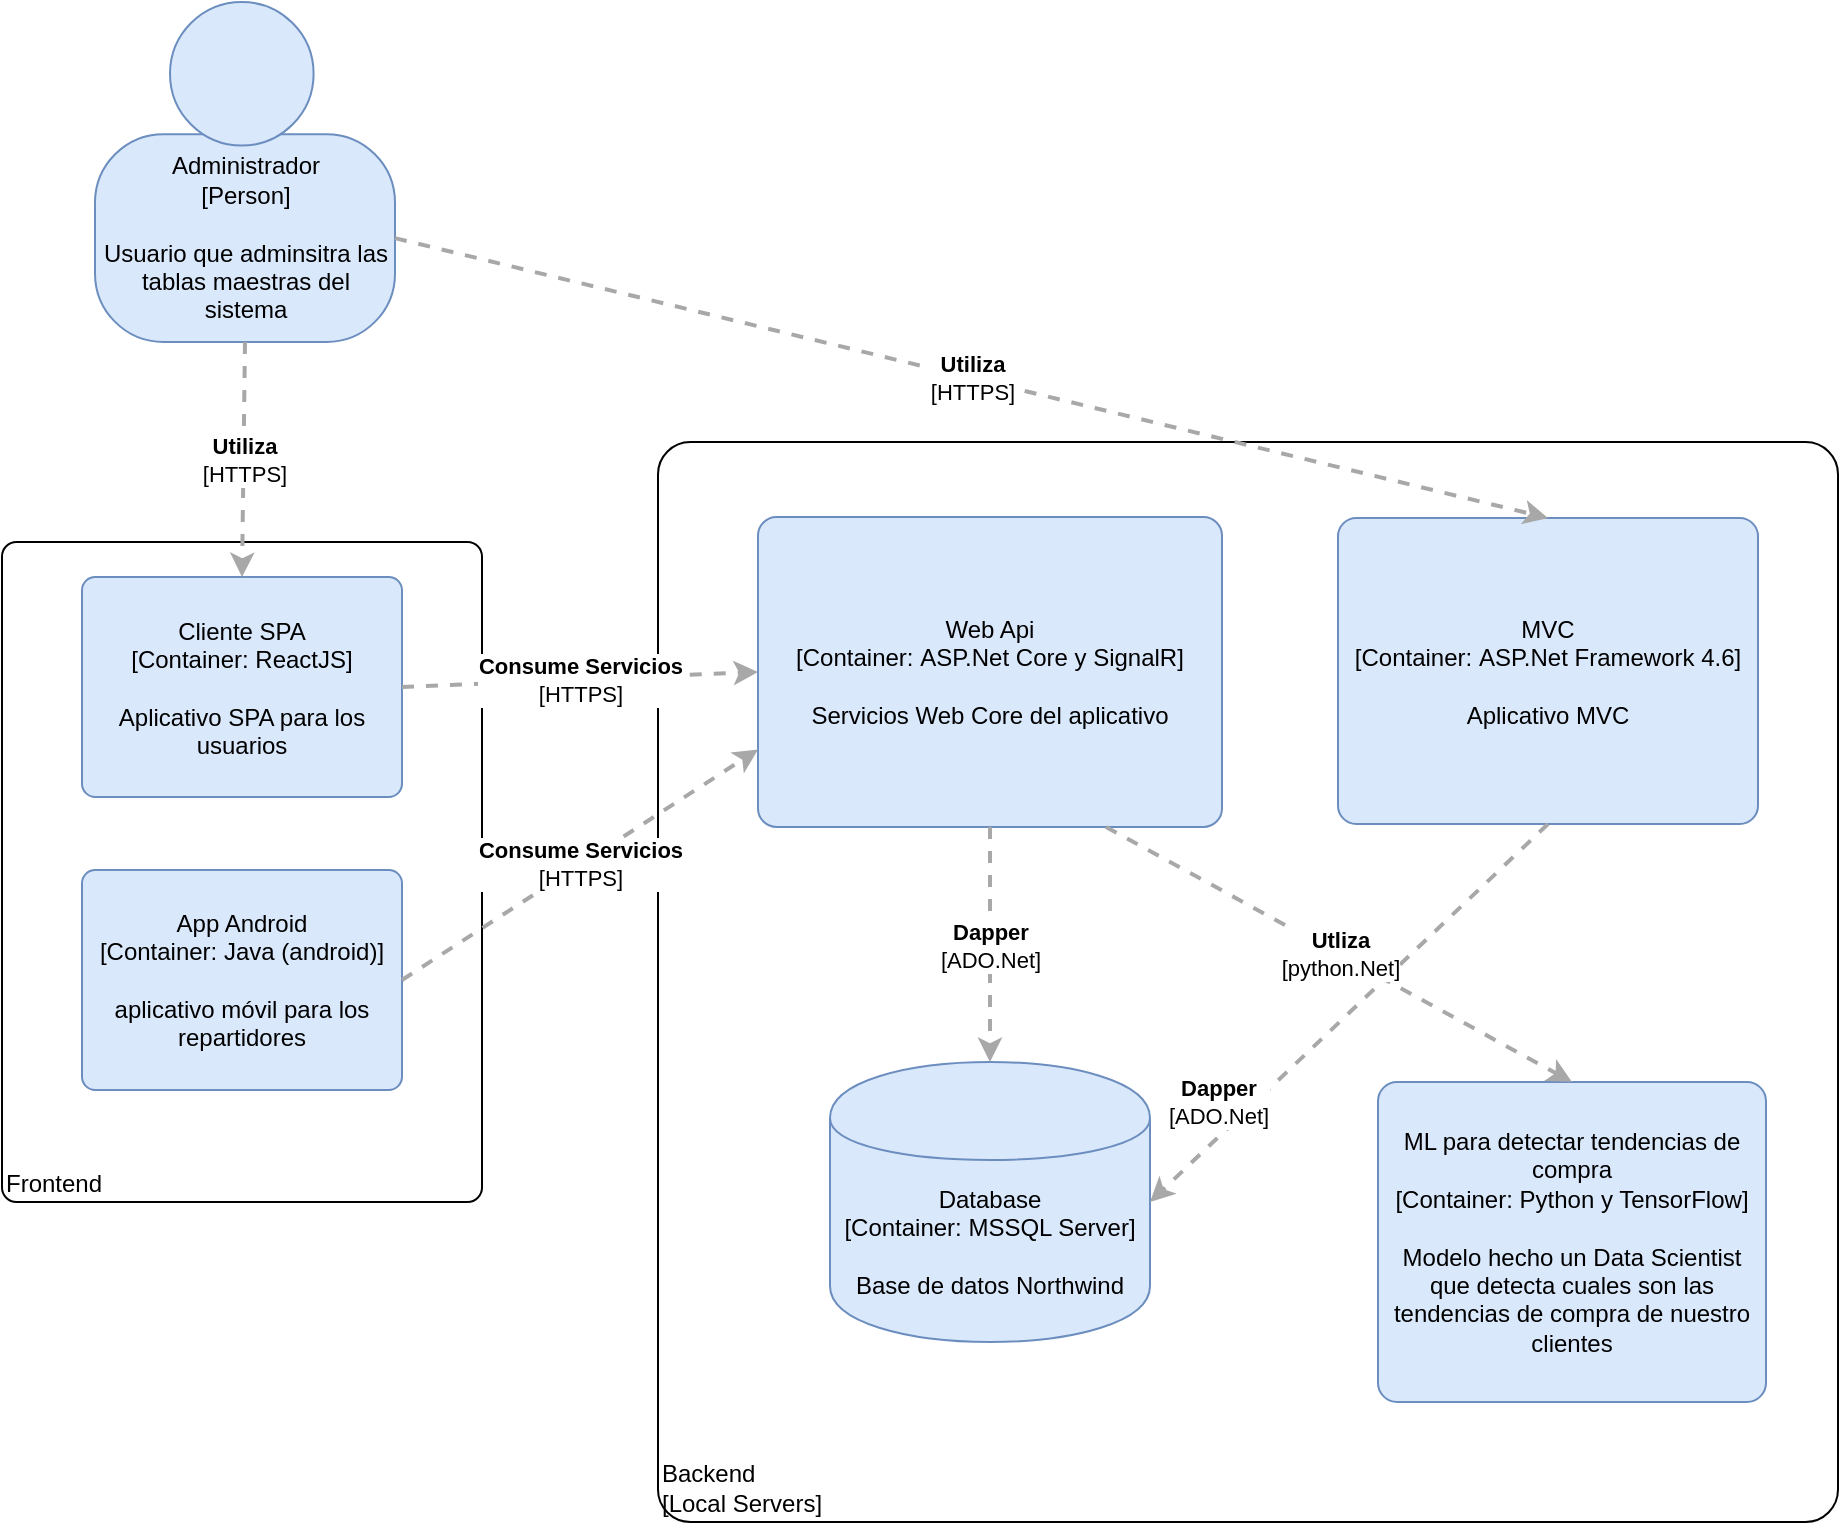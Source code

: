 <mxfile version="11.2.8" type="device" pages="1"><diagram id="quvAninAePFrSUMKDztV" name="Page-1"><mxGraphModel dx="1008" dy="724" grid="1" gridSize="10" guides="1" tooltips="1" connect="1" arrows="1" fold="1" page="1" pageScale="1" pageWidth="827" pageHeight="1169" math="0" shadow="0"><root><mxCell id="0"/><mxCell id="1" parent="0"/><object label="&lt;div style=&quot;text-align: left&quot;&gt;&lt;span&gt;Frontend&lt;/span&gt;&lt;/div&gt;" placeholders="1" c4Name="hostname" c4Type="DeploymentNode" c4OperationSystem="operationSystem" c4ScalingFactor="scalingFactor" id="160eRZ4c9xc2lAfXYjoV-10"><mxCell style="rounded=1;whiteSpace=wrap;html=1;labelBackgroundColor=none;fillColor=#ffffff;fontColor=#000000;align=left;arcSize=3;strokeColor=#000000;verticalAlign=bottom;" vertex="1" parent="1"><mxGeometry x="32" y="310" width="240" height="330" as="geometry"/><C4DeploymentNode as="c4"/></mxCell></object><object label="&lt;div style=&quot;text-align: left&quot;&gt;Backend&lt;/div&gt;&lt;div style=&quot;text-align: left&quot;&gt;[Local Servers]&lt;/div&gt;" placeholders="1" c4Name="hostname" c4Type="DeploymentNode" c4OperationSystem="operationSystem" c4ScalingFactor="scalingFactor" id="160eRZ4c9xc2lAfXYjoV-9"><mxCell style="rounded=1;whiteSpace=wrap;html=1;labelBackgroundColor=none;fillColor=#ffffff;fontColor=#000000;align=left;arcSize=3;strokeColor=#000000;verticalAlign=bottom;" vertex="1" parent="1"><mxGeometry x="360" y="260" width="590" height="540" as="geometry"/><C4DeploymentNode as="c4"/></mxCell></object><mxCell id="160eRZ4c9xc2lAfXYjoV-1" value="" style="group;rounded=0;labelBackgroundColor=none;fillColor=none;fontColor=#000000;align=center;html=1;" vertex="1" connectable="0" parent="1"><mxGeometry x="78.5" y="40" width="150" height="170" as="geometry"/><C4Person as="c4"/></mxCell><object label="Administrador&lt;div&gt;[Person]&lt;/div&gt;&lt;div&gt;&lt;br&gt;&lt;/div&gt;&lt;div&gt;Usuario que adminsitra las tablas maestras del sistema" placeholders="1" c4Name="Administrador" c4Type="body" c4Description="Usuario que adminsitra las tablas maestras del sistema" id="160eRZ4c9xc2lAfXYjoV-2"><mxCell style="rounded=1;whiteSpace=wrap;html=1;labelBackgroundColor=none;fillColor=#dae8fc;fontColor=#000000;align=center;arcSize=33;strokeColor=#6c8ebf;" vertex="1" parent="160eRZ4c9xc2lAfXYjoV-1"><mxGeometry y="66.111" width="150" height="103.889" as="geometry"/><C4Person as="c4"/></mxCell></object><mxCell id="160eRZ4c9xc2lAfXYjoV-3" value="" style="ellipse;whiteSpace=wrap;html=1;aspect=fixed;rounded=0;labelBackgroundColor=none;fillColor=#dae8fc;fontSize=12;fontColor=#000000;align=center;strokeColor=#6c8ebf;" vertex="1" parent="160eRZ4c9xc2lAfXYjoV-1"><mxGeometry x="37.5" width="71.795" height="71.795" as="geometry"/><C4Person as="c4"/></mxCell><object label="&lt;span&gt;Web Api&lt;/span&gt;&lt;div&gt;[Container:&amp;nbsp;&lt;span&gt;ASP.Net Core y SignalR&lt;/span&gt;&lt;span&gt;]&lt;/span&gt;&lt;/div&gt;&lt;div&gt;&lt;br&gt;&lt;/div&gt;&lt;div&gt;Servicios Web Core del aplicativo&lt;/div&gt;" placeholders="1" c4Name="Web Api" c4Type="Container" c4Technology="ASP.Net Core y SignalR" c4Description="Servicios Web Core del aplicativo" id="160eRZ4c9xc2lAfXYjoV-4"><mxCell style="rounded=1;whiteSpace=wrap;html=1;labelBackgroundColor=none;fillColor=#dae8fc;fontColor=#000000;align=center;arcSize=6;strokeColor=#6c8ebf;" vertex="1" parent="1"><mxGeometry x="410" y="297.5" width="232" height="155" as="geometry"/><C4Container as="c4"/></mxCell></object><object label="&lt;span&gt;Cliente SPA&lt;/span&gt;&lt;div&gt;[Container:&amp;nbsp;&lt;span&gt;ReactJS&lt;/span&gt;&lt;span&gt;]&lt;/span&gt;&lt;/div&gt;&lt;div&gt;&lt;br&gt;&lt;/div&gt;&lt;div&gt;Aplicativo SPA para los usuarios&lt;/div&gt;" placeholders="1" c4Name="Cliente SPA" c4Type="Container" c4Technology="ReactJS" c4Description="Aplicativo SPA para los usuarios" id="160eRZ4c9xc2lAfXYjoV-5"><mxCell style="rounded=1;whiteSpace=wrap;html=1;labelBackgroundColor=none;fillColor=#dae8fc;fontColor=#000000;align=center;arcSize=6;strokeColor=#6c8ebf;" vertex="1" parent="1"><mxGeometry x="72" y="327.5" width="160" height="110" as="geometry"/><C4Container as="c4"/></mxCell></object><object label="&lt;span&gt;Database&lt;/span&gt;&lt;div&gt;[Container:&amp;nbsp;MSSQL Server]&lt;/div&gt;&lt;div&gt;&lt;br&gt;&lt;/div&gt;&lt;div&gt;Base de datos Northwind&lt;/div&gt;" placeholders="1" c4Type="Database" c4Technology="MSSQL Server" c4Description="Base de datos Northwind" id="160eRZ4c9xc2lAfXYjoV-7"><mxCell style="shape=cylinder;whiteSpace=wrap;html=1;boundedLbl=1;rounded=0;labelBackgroundColor=none;fillColor=#dae8fc;fontSize=12;fontColor=#000000;align=center;strokeColor=#6c8ebf;" vertex="1" parent="1"><mxGeometry x="446" y="570" width="160" height="140" as="geometry"/><C4Database as="c4"/></mxCell></object><object label="&lt;div style=&quot;text-align: left&quot;&gt;&lt;div style=&quot;text-align: center&quot;&gt;&lt;b&gt;Consume Servicios&lt;/b&gt;&lt;/div&gt;&lt;div style=&quot;text-align: center&quot;&gt;[HTTPS]&lt;/div&gt;&lt;/div&gt;" c4Type="Relationship" c4Description="Consume Servicios" c4Technology="HTTPS" id="160eRZ4c9xc2lAfXYjoV-11"><mxCell style="edgeStyle=none;rounded=0;html=1;entryX=0;entryY=0.5;jettySize=auto;orthogonalLoop=1;strokeColor=#A8A8A8;strokeWidth=2;fontColor=#000000;jumpStyle=none;dashed=1;exitX=1;exitY=0.5;exitDx=0;exitDy=0;entryDx=0;entryDy=0;" edge="1" parent="1" source="160eRZ4c9xc2lAfXYjoV-5" target="160eRZ4c9xc2lAfXYjoV-4"><mxGeometry width="160" relative="1" as="geometry"><mxPoint x="239.5" y="382" as="sourcePoint"/><mxPoint x="399.5" y="382" as="targetPoint"/></mxGeometry><C4Relationship as="c4"/></mxCell></object><object label="&lt;div style=&quot;text-align: left&quot;&gt;&lt;div style=&quot;text-align: center&quot;&gt;&lt;b&gt;Dapper&lt;/b&gt;&lt;/div&gt;&lt;div style=&quot;text-align: center&quot;&gt;[ADO.Net]&lt;/div&gt;&lt;/div&gt;" c4Type="Relationship" c4Description="Dapper" c4Technology="ADO.Net" id="160eRZ4c9xc2lAfXYjoV-12"><mxCell style="edgeStyle=none;rounded=0;html=1;entryX=0.5;entryY=0;jettySize=auto;orthogonalLoop=1;strokeColor=#A8A8A8;strokeWidth=2;fontColor=#000000;jumpStyle=none;dashed=1;exitX=0.5;exitY=1;exitDx=0;exitDy=0;entryDx=0;entryDy=0;" edge="1" parent="1" source="160eRZ4c9xc2lAfXYjoV-4" target="160eRZ4c9xc2lAfXYjoV-7"><mxGeometry width="160" relative="1" as="geometry"><mxPoint x="440" y="470" as="sourcePoint"/><mxPoint x="220" y="660" as="targetPoint"/></mxGeometry><C4Relationship as="c4"/></mxCell></object><object label="&lt;div style=&quot;text-align: left&quot;&gt;&lt;div style=&quot;text-align: center&quot;&gt;&lt;b&gt;Utiliza&lt;/b&gt;&lt;/div&gt;&lt;div style=&quot;text-align: center&quot;&gt;[HTTPS]&lt;/div&gt;&lt;/div&gt;" c4Type="Relationship" c4Description="Utiliza" c4Technology="HTTPS" id="160eRZ4c9xc2lAfXYjoV-13"><mxCell style="edgeStyle=none;rounded=0;html=1;entryX=0.5;entryY=0;jettySize=auto;orthogonalLoop=1;strokeColor=#A8A8A8;strokeWidth=2;fontColor=#000000;jumpStyle=none;dashed=1;exitX=0.5;exitY=1;exitDx=0;exitDy=0;entryDx=0;entryDy=0;" edge="1" parent="1" source="160eRZ4c9xc2lAfXYjoV-2" target="160eRZ4c9xc2lAfXYjoV-5"><mxGeometry width="160" relative="1" as="geometry"><mxPoint x="210" y="240" as="sourcePoint"/><mxPoint x="370" y="240" as="targetPoint"/></mxGeometry><C4Relationship as="c4"/></mxCell></object><object label="&lt;span&gt;MVC&lt;/span&gt;&lt;div&gt;[Container:&amp;nbsp;&lt;span&gt;ASP.Net Framework 4.6&lt;/span&gt;&lt;span&gt;]&lt;/span&gt;&lt;/div&gt;&lt;div&gt;&lt;br&gt;&lt;/div&gt;&lt;div&gt;Aplicativo MVC&lt;/div&gt;" placeholders="1" c4Name="MVC" c4Type="Container" c4Technology="ASP.Net Framework 4.6" c4Description="Aplicativo MVC" id="160eRZ4c9xc2lAfXYjoV-14"><mxCell style="rounded=1;whiteSpace=wrap;html=1;labelBackgroundColor=none;fillColor=#dae8fc;fontColor=#000000;align=center;arcSize=6;strokeColor=#6c8ebf;" vertex="1" parent="1"><mxGeometry x="700" y="298" width="210" height="153" as="geometry"/><C4Container as="c4"/></mxCell></object><object label="&lt;div style=&quot;text-align: left&quot;&gt;&lt;div style=&quot;text-align: center&quot;&gt;&lt;b&gt;Dapper&lt;/b&gt;&lt;/div&gt;&lt;div style=&quot;text-align: center&quot;&gt;[ADO.Net]&lt;/div&gt;&lt;/div&gt;" c4Type="Relationship" c4Description="Dapper" c4Technology="ADO.Net" id="160eRZ4c9xc2lAfXYjoV-15"><mxCell style="edgeStyle=none;rounded=0;html=1;entryX=1;entryY=0.5;jettySize=auto;orthogonalLoop=1;strokeColor=#A8A8A8;strokeWidth=2;fontColor=#000000;jumpStyle=none;dashed=1;exitX=0.5;exitY=1;exitDx=0;exitDy=0;entryDx=0;entryDy=0;" edge="1" parent="1" source="160eRZ4c9xc2lAfXYjoV-14" target="160eRZ4c9xc2lAfXYjoV-7"><mxGeometry x="0.569" y="-13" width="160" relative="1" as="geometry"><mxPoint x="30" y="790" as="sourcePoint"/><mxPoint x="190" y="790" as="targetPoint"/><mxPoint as="offset"/></mxGeometry><C4Relationship as="c4"/></mxCell></object><object label="&lt;div style=&quot;text-align: left&quot;&gt;&lt;div style=&quot;text-align: center&quot;&gt;&lt;b&gt;Utiliza&lt;/b&gt;&lt;/div&gt;&lt;div style=&quot;text-align: center&quot;&gt;[HTTPS]&lt;/div&gt;&lt;/div&gt;" c4Type="Relationship" c4Description="Utiliza" c4Technology="HTTPS" id="160eRZ4c9xc2lAfXYjoV-16"><mxCell style="edgeStyle=none;rounded=0;html=1;entryX=0.5;entryY=0;jettySize=auto;orthogonalLoop=1;strokeColor=#A8A8A8;strokeWidth=2;fontColor=#000000;jumpStyle=none;dashed=1;exitX=1;exitY=0.5;exitDx=0;exitDy=0;entryDx=0;entryDy=0;" edge="1" parent="1" source="160eRZ4c9xc2lAfXYjoV-2" target="160eRZ4c9xc2lAfXYjoV-14"><mxGeometry width="160" relative="1" as="geometry"><mxPoint x="320" y="150" as="sourcePoint"/><mxPoint x="480" y="150" as="targetPoint"/></mxGeometry><C4Relationship as="c4"/></mxCell></object><object label="&lt;span&gt;App Android&lt;/span&gt;&lt;div&gt;[Container:&amp;nbsp;&lt;span&gt;Java (android)&lt;/span&gt;&lt;span&gt;]&lt;/span&gt;&lt;/div&gt;&lt;div&gt;&lt;br&gt;&lt;/div&gt;&lt;div&gt;aplicativo móvil para los repartidores&lt;/div&gt;" placeholders="1" c4Name="App Android" c4Type="Container" c4Technology="Java (android)" c4Description="aplicativo móvil para los repartidores" id="160eRZ4c9xc2lAfXYjoV-17"><mxCell style="rounded=1;whiteSpace=wrap;html=1;labelBackgroundColor=none;fillColor=#dae8fc;fontColor=#000000;align=center;arcSize=6;strokeColor=#6c8ebf;" vertex="1" parent="1"><mxGeometry x="72" y="474" width="160" height="110" as="geometry"/><C4Container as="c4"/></mxCell></object><object label="&lt;div style=&quot;text-align: left&quot;&gt;&lt;div style=&quot;text-align: center&quot;&gt;&lt;b&gt;Consume Servicios&lt;/b&gt;&lt;/div&gt;&lt;div style=&quot;text-align: center&quot;&gt;[HTTPS]&lt;/div&gt;&lt;/div&gt;" c4Type="Relationship" c4Description="Consume Servicios" c4Technology="HTTPS" id="160eRZ4c9xc2lAfXYjoV-18"><mxCell style="edgeStyle=none;rounded=0;html=1;entryX=0;entryY=0.75;jettySize=auto;orthogonalLoop=1;strokeColor=#A8A8A8;strokeWidth=2;fontColor=#000000;jumpStyle=none;dashed=1;exitX=1;exitY=0.5;exitDx=0;exitDy=0;entryDx=0;entryDy=0;" edge="1" parent="1" source="160eRZ4c9xc2lAfXYjoV-17" target="160eRZ4c9xc2lAfXYjoV-4"><mxGeometry width="160" relative="1" as="geometry"><mxPoint x="150" y="780" as="sourcePoint"/><mxPoint x="310" y="780" as="targetPoint"/></mxGeometry><C4Relationship as="c4"/></mxCell></object><object label="&lt;span&gt;ML para detectar tendencias de compra&lt;/span&gt;&lt;div&gt;[Container:&amp;nbsp;&lt;span&gt;Python y TensorFlow&lt;/span&gt;&lt;span&gt;]&lt;/span&gt;&lt;/div&gt;&lt;div&gt;&lt;br&gt;&lt;/div&gt;&lt;div&gt;Modelo hecho un Data Scientist que detecta cuales son las tendencias de compra de nuestro clientes&lt;/div&gt;" placeholders="1" c4Name="ML para detectar tendencias de compra" c4Type="Container" c4Technology="Python y TensorFlow" c4Description="Modelo hecho un Data Scientist que detecta cuales son las tendencias de compra de nuestro clientes" id="160eRZ4c9xc2lAfXYjoV-19"><mxCell style="rounded=1;whiteSpace=wrap;html=1;labelBackgroundColor=none;fillColor=#dae8fc;fontColor=#000000;align=center;arcSize=6;strokeColor=#6c8ebf;" vertex="1" parent="1"><mxGeometry x="720" y="580" width="194" height="160" as="geometry"/><C4Container as="c4"/></mxCell></object><object label="&lt;div style=&quot;text-align: left&quot;&gt;&lt;div style=&quot;text-align: center&quot;&gt;&lt;b&gt;Utliza&lt;/b&gt;&lt;/div&gt;&lt;div style=&quot;text-align: center&quot;&gt;[python.Net]&lt;/div&gt;&lt;/div&gt;" c4Type="Relationship" c4Description="Utliza" c4Technology="python.Net" id="160eRZ4c9xc2lAfXYjoV-20"><mxCell style="edgeStyle=none;rounded=0;html=1;entryX=0.5;entryY=0;jettySize=auto;orthogonalLoop=1;strokeColor=#A8A8A8;strokeWidth=2;fontColor=#000000;jumpStyle=none;dashed=1;exitX=0.75;exitY=1;exitDx=0;exitDy=0;entryDx=0;entryDy=0;" edge="1" parent="1" source="160eRZ4c9xc2lAfXYjoV-4" target="160eRZ4c9xc2lAfXYjoV-19"><mxGeometry width="160" relative="1" as="geometry"><mxPoint x="450" y="849.5" as="sourcePoint"/><mxPoint x="610" y="849.5" as="targetPoint"/></mxGeometry><C4Relationship as="c4"/></mxCell></object></root></mxGraphModel></diagram></mxfile>